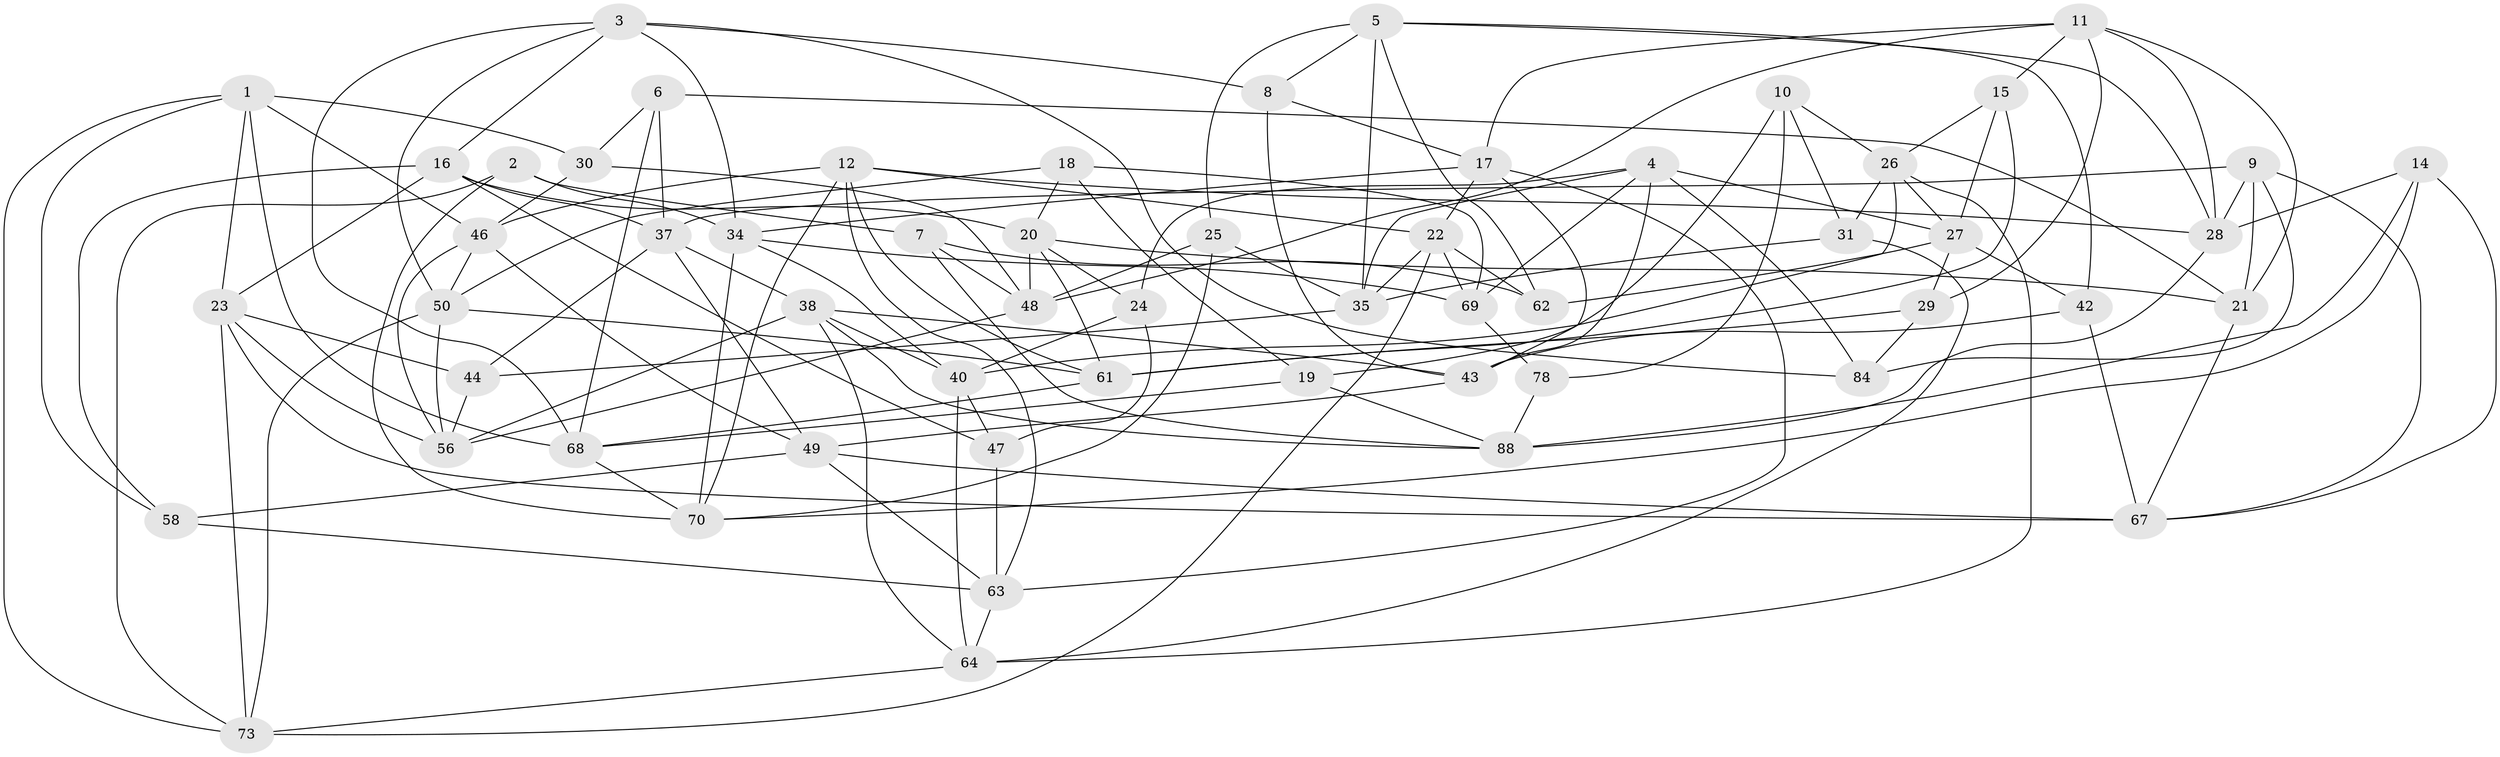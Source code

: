 // original degree distribution, {4: 1.0}
// Generated by graph-tools (version 1.1) at 2025/42/03/06/25 10:42:26]
// undirected, 57 vertices, 148 edges
graph export_dot {
graph [start="1"]
  node [color=gray90,style=filled];
  1 [super="+53"];
  2;
  3 [super="+82"];
  4 [super="+13"];
  5 [super="+59"];
  6;
  7;
  8;
  9 [super="+51"];
  10;
  11 [super="+32"];
  12 [super="+83"];
  14;
  15;
  16 [super="+77"];
  17 [super="+41"];
  18;
  19;
  20 [super="+76"];
  21 [super="+87"];
  22 [super="+39"];
  23 [super="+33"];
  24;
  25;
  26 [super="+89"];
  27 [super="+36"];
  28 [super="+52"];
  29;
  30;
  31;
  34 [super="+86"];
  35 [super="+54"];
  37 [super="+45"];
  38 [super="+74"];
  40 [super="+81"];
  42;
  43 [super="+90"];
  44;
  46 [super="+55"];
  47;
  48 [super="+65"];
  49 [super="+60"];
  50 [super="+91"];
  56 [super="+57"];
  58;
  61 [super="+66"];
  62;
  63 [super="+72"];
  64 [super="+92"];
  67 [super="+85"];
  68 [super="+80"];
  69 [super="+79"];
  70 [super="+71"];
  73 [super="+75"];
  78;
  84;
  88 [super="+93"];
  1 -- 23;
  1 -- 73;
  1 -- 58;
  1 -- 68;
  1 -- 30;
  1 -- 46;
  2 -- 70;
  2 -- 7;
  2 -- 34;
  2 -- 73;
  3 -- 84;
  3 -- 68;
  3 -- 16;
  3 -- 8;
  3 -- 34;
  3 -- 50;
  4 -- 27;
  4 -- 69;
  4 -- 84;
  4 -- 24;
  4 -- 35;
  4 -- 43;
  5 -- 28;
  5 -- 62;
  5 -- 8;
  5 -- 25;
  5 -- 42;
  5 -- 35;
  6 -- 30;
  6 -- 21;
  6 -- 68;
  6 -- 37;
  7 -- 48;
  7 -- 62;
  7 -- 88;
  8 -- 43;
  8 -- 17;
  9 -- 37;
  9 -- 84;
  9 -- 21 [weight=2];
  9 -- 67;
  9 -- 28;
  10 -- 19;
  10 -- 31;
  10 -- 26;
  10 -- 78;
  11 -- 48;
  11 -- 21;
  11 -- 17;
  11 -- 29;
  11 -- 15;
  11 -- 28;
  12 -- 63;
  12 -- 61;
  12 -- 22;
  12 -- 70;
  12 -- 46;
  12 -- 28;
  14 -- 70;
  14 -- 28;
  14 -- 88;
  14 -- 67;
  15 -- 27;
  15 -- 26;
  15 -- 61;
  16 -- 58;
  16 -- 20;
  16 -- 23;
  16 -- 47;
  16 -- 37;
  17 -- 43;
  17 -- 34;
  17 -- 22;
  17 -- 63;
  18 -- 19;
  18 -- 69;
  18 -- 20;
  18 -- 50;
  19 -- 88;
  19 -- 68;
  20 -- 61;
  20 -- 24;
  20 -- 48;
  20 -- 21;
  21 -- 67;
  22 -- 35;
  22 -- 62;
  22 -- 73;
  22 -- 69;
  23 -- 44;
  23 -- 67;
  23 -- 56;
  23 -- 73;
  24 -- 47;
  24 -- 40;
  25 -- 48;
  25 -- 35;
  25 -- 70;
  26 -- 40;
  26 -- 31;
  26 -- 27;
  26 -- 64;
  27 -- 62;
  27 -- 42;
  27 -- 29;
  28 -- 88;
  29 -- 84;
  29 -- 61;
  30 -- 48;
  30 -- 46;
  31 -- 64;
  31 -- 35;
  34 -- 40;
  34 -- 69;
  34 -- 70;
  35 -- 44;
  37 -- 49;
  37 -- 38;
  37 -- 44;
  38 -- 64;
  38 -- 40;
  38 -- 88;
  38 -- 56;
  38 -- 43;
  40 -- 47;
  40 -- 64;
  42 -- 67;
  42 -- 43;
  43 -- 49;
  44 -- 56;
  46 -- 49;
  46 -- 56;
  46 -- 50;
  47 -- 63;
  48 -- 56;
  49 -- 58;
  49 -- 67;
  49 -- 63;
  50 -- 56;
  50 -- 73;
  50 -- 61;
  58 -- 63;
  61 -- 68;
  63 -- 64;
  64 -- 73;
  68 -- 70;
  69 -- 78 [weight=2];
  78 -- 88;
}
